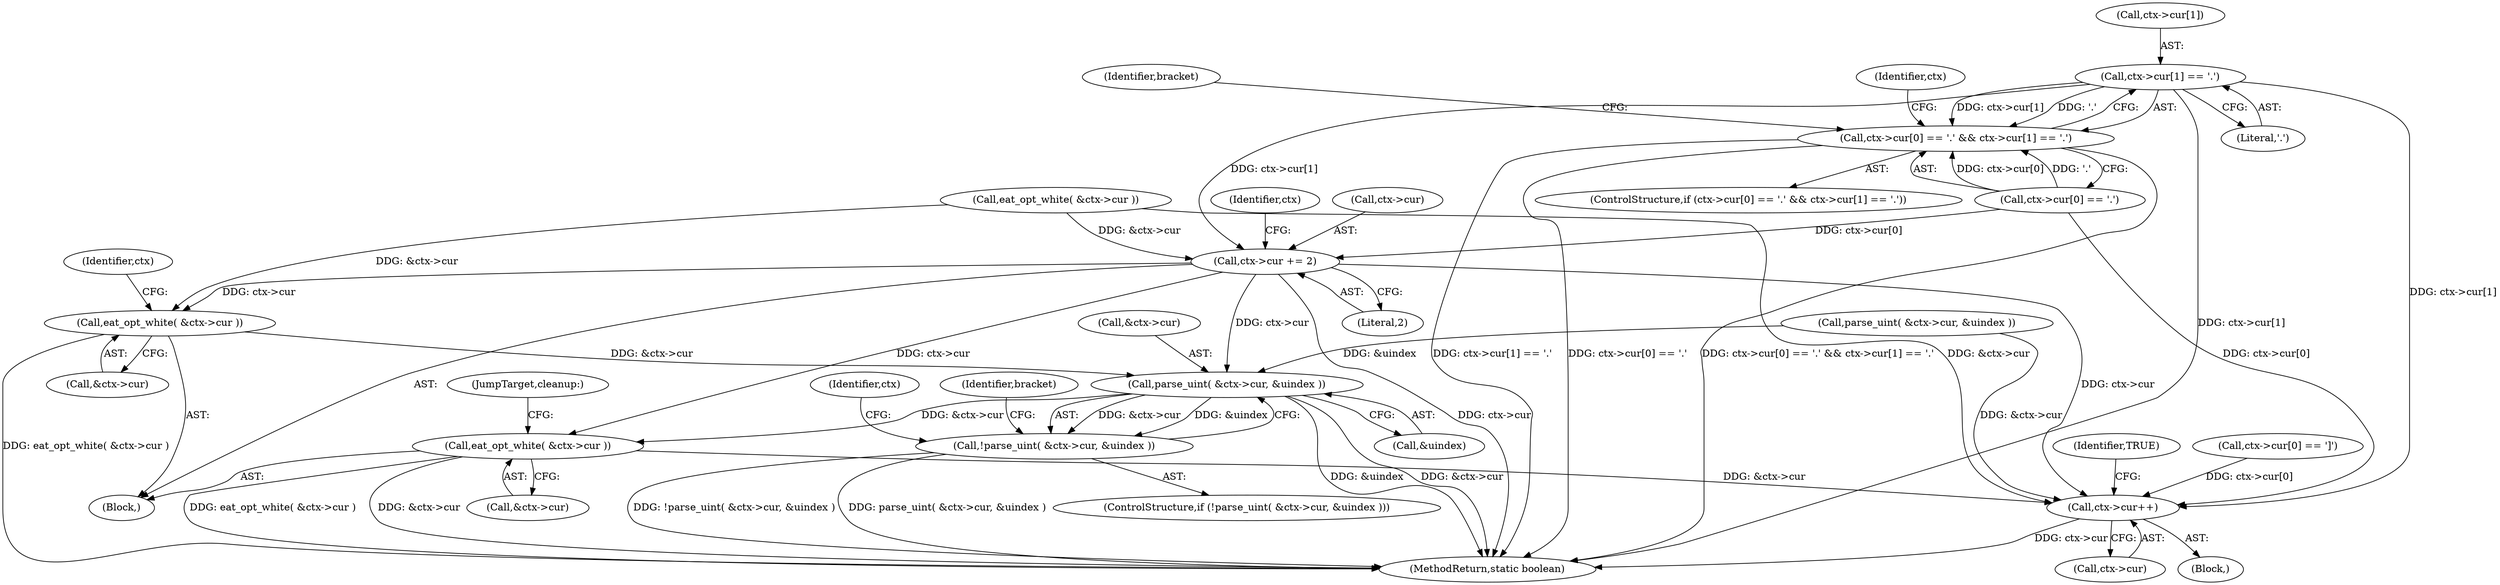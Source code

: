 digraph "0_virglrenderer_e534b51ca3c3cd25f3990589932a9ed711c59b27@array" {
"1001232" [label="(Call,ctx->cur[1] == '.')"];
"1001224" [label="(Call,ctx->cur[0] == '.' && ctx->cur[1] == '.')"];
"1001241" [label="(Call,ctx->cur += 2)"];
"1001246" [label="(Call,eat_opt_white( &ctx->cur ))"];
"1001253" [label="(Call,parse_uint( &ctx->cur, &uindex ))"];
"1001252" [label="(Call,!parse_uint( &ctx->cur, &uindex ))"];
"1001273" [label="(Call,eat_opt_white( &ctx->cur ))"];
"1001301" [label="(Call,ctx->cur++)"];
"1001253" [label="(Call,parse_uint( &ctx->cur, &uindex ))"];
"1001251" [label="(ControlStructure,if (!parse_uint( &ctx->cur, &uindex )))"];
"1001218" [label="(Call,eat_opt_white( &ctx->cur ))"];
"1001252" [label="(Call,!parse_uint( &ctx->cur, &uindex ))"];
"1001258" [label="(Call,&uindex)"];
"1001249" [label="(Identifier,ctx)"];
"1001224" [label="(Call,ctx->cur[0] == '.' && ctx->cur[1] == '.')"];
"1001247" [label="(Call,&ctx->cur)"];
"1001232" [label="(Call,ctx->cur[1] == '.')"];
"1001238" [label="(Literal,'.')"];
"1001262" [label="(Identifier,ctx)"];
"1001273" [label="(Call,eat_opt_white( &ctx->cur ))"];
"1001302" [label="(Call,ctx->cur)"];
"1001242" [label="(Call,ctx->cur)"];
"1001225" [label="(Call,ctx->cur[0] == '.')"];
"1001233" [label="(Call,ctx->cur[1])"];
"1001306" [label="(Identifier,TRUE)"];
"1001287" [label="(JumpTarget,cleanup:)"];
"1001239" [label="(Block,)"];
"1001170" [label="(Call,parse_uint( &ctx->cur, &uindex ))"];
"1001241" [label="(Call,ctx->cur += 2)"];
"1001245" [label="(Literal,2)"];
"1001156" [label="(Block,)"];
"1001268" [label="(Identifier,bracket)"];
"1001282" [label="(Identifier,bracket)"];
"1004167" [label="(MethodReturn,static boolean)"];
"1001246" [label="(Call,eat_opt_white( &ctx->cur ))"];
"1001180" [label="(Call,ctx->cur[0] == ']')"];
"1001223" [label="(ControlStructure,if (ctx->cur[0] == '.' && ctx->cur[1] == '.'))"];
"1001274" [label="(Call,&ctx->cur)"];
"1001243" [label="(Identifier,ctx)"];
"1001256" [label="(Identifier,ctx)"];
"1001301" [label="(Call,ctx->cur++)"];
"1001254" [label="(Call,&ctx->cur)"];
"1001232" -> "1001224"  [label="AST: "];
"1001232" -> "1001238"  [label="CFG: "];
"1001233" -> "1001232"  [label="AST: "];
"1001238" -> "1001232"  [label="AST: "];
"1001224" -> "1001232"  [label="CFG: "];
"1001232" -> "1004167"  [label="DDG: ctx->cur[1]"];
"1001232" -> "1001224"  [label="DDG: ctx->cur[1]"];
"1001232" -> "1001224"  [label="DDG: '.'"];
"1001232" -> "1001241"  [label="DDG: ctx->cur[1]"];
"1001232" -> "1001301"  [label="DDG: ctx->cur[1]"];
"1001224" -> "1001223"  [label="AST: "];
"1001224" -> "1001225"  [label="CFG: "];
"1001225" -> "1001224"  [label="AST: "];
"1001243" -> "1001224"  [label="CFG: "];
"1001282" -> "1001224"  [label="CFG: "];
"1001224" -> "1004167"  [label="DDG: ctx->cur[1] == '.'"];
"1001224" -> "1004167"  [label="DDG: ctx->cur[0] == '.'"];
"1001224" -> "1004167"  [label="DDG: ctx->cur[0] == '.' && ctx->cur[1] == '.'"];
"1001225" -> "1001224"  [label="DDG: ctx->cur[0]"];
"1001225" -> "1001224"  [label="DDG: '.'"];
"1001241" -> "1001239"  [label="AST: "];
"1001241" -> "1001245"  [label="CFG: "];
"1001242" -> "1001241"  [label="AST: "];
"1001245" -> "1001241"  [label="AST: "];
"1001249" -> "1001241"  [label="CFG: "];
"1001241" -> "1004167"  [label="DDG: ctx->cur"];
"1001218" -> "1001241"  [label="DDG: &ctx->cur"];
"1001225" -> "1001241"  [label="DDG: ctx->cur[0]"];
"1001241" -> "1001246"  [label="DDG: ctx->cur"];
"1001241" -> "1001253"  [label="DDG: ctx->cur"];
"1001241" -> "1001273"  [label="DDG: ctx->cur"];
"1001241" -> "1001301"  [label="DDG: ctx->cur"];
"1001246" -> "1001239"  [label="AST: "];
"1001246" -> "1001247"  [label="CFG: "];
"1001247" -> "1001246"  [label="AST: "];
"1001256" -> "1001246"  [label="CFG: "];
"1001246" -> "1004167"  [label="DDG: eat_opt_white( &ctx->cur )"];
"1001218" -> "1001246"  [label="DDG: &ctx->cur"];
"1001246" -> "1001253"  [label="DDG: &ctx->cur"];
"1001253" -> "1001252"  [label="AST: "];
"1001253" -> "1001258"  [label="CFG: "];
"1001254" -> "1001253"  [label="AST: "];
"1001258" -> "1001253"  [label="AST: "];
"1001252" -> "1001253"  [label="CFG: "];
"1001253" -> "1004167"  [label="DDG: &uindex"];
"1001253" -> "1004167"  [label="DDG: &ctx->cur"];
"1001253" -> "1001252"  [label="DDG: &ctx->cur"];
"1001253" -> "1001252"  [label="DDG: &uindex"];
"1001170" -> "1001253"  [label="DDG: &uindex"];
"1001253" -> "1001273"  [label="DDG: &ctx->cur"];
"1001252" -> "1001251"  [label="AST: "];
"1001262" -> "1001252"  [label="CFG: "];
"1001268" -> "1001252"  [label="CFG: "];
"1001252" -> "1004167"  [label="DDG: parse_uint( &ctx->cur, &uindex )"];
"1001252" -> "1004167"  [label="DDG: !parse_uint( &ctx->cur, &uindex )"];
"1001273" -> "1001239"  [label="AST: "];
"1001273" -> "1001274"  [label="CFG: "];
"1001274" -> "1001273"  [label="AST: "];
"1001287" -> "1001273"  [label="CFG: "];
"1001273" -> "1004167"  [label="DDG: eat_opt_white( &ctx->cur )"];
"1001273" -> "1004167"  [label="DDG: &ctx->cur"];
"1001273" -> "1001301"  [label="DDG: &ctx->cur"];
"1001301" -> "1001156"  [label="AST: "];
"1001301" -> "1001302"  [label="CFG: "];
"1001302" -> "1001301"  [label="AST: "];
"1001306" -> "1001301"  [label="CFG: "];
"1001301" -> "1004167"  [label="DDG: ctx->cur"];
"1001180" -> "1001301"  [label="DDG: ctx->cur[0]"];
"1001218" -> "1001301"  [label="DDG: &ctx->cur"];
"1001225" -> "1001301"  [label="DDG: ctx->cur[0]"];
"1001170" -> "1001301"  [label="DDG: &ctx->cur"];
}
